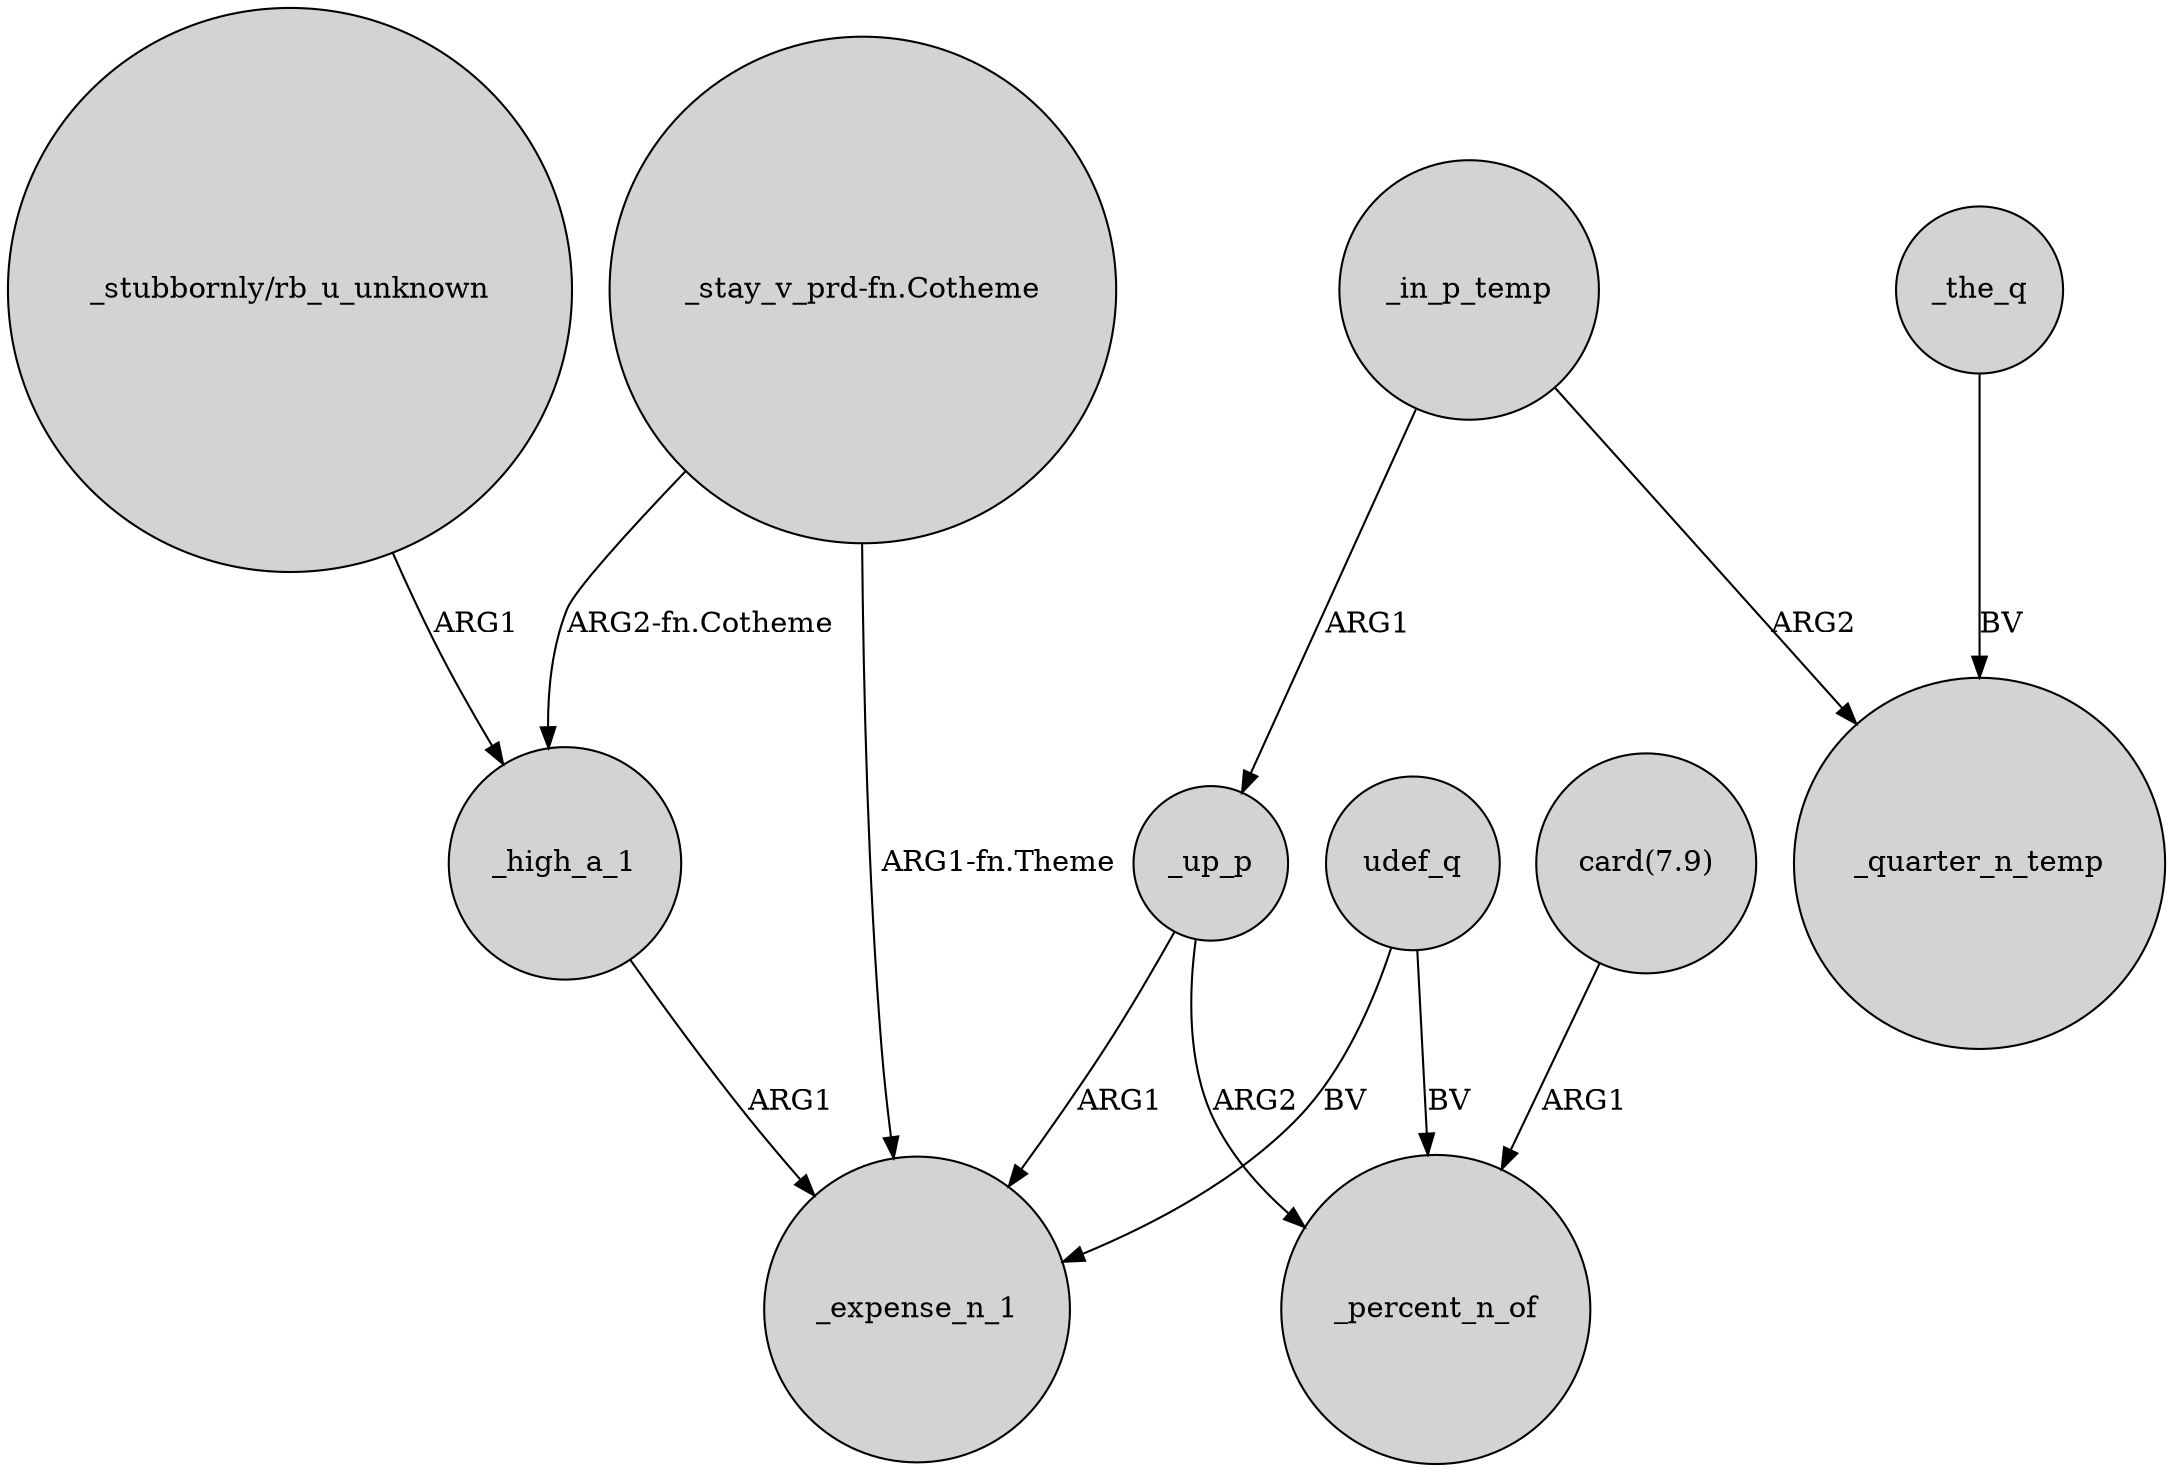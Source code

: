 digraph {
	node [shape=circle style=filled]
	_up_p -> _percent_n_of [label=ARG2]
	udef_q -> _percent_n_of [label=BV]
	"_stay_v_prd-fn.Cotheme" -> _expense_n_1 [label="ARG1-fn.Theme"]
	_in_p_temp -> _quarter_n_temp [label=ARG2]
	_high_a_1 -> _expense_n_1 [label=ARG1]
	"_stay_v_prd-fn.Cotheme" -> _high_a_1 [label="ARG2-fn.Cotheme"]
	"card(7.9)" -> _percent_n_of [label=ARG1]
	_up_p -> _expense_n_1 [label=ARG1]
	"_stubbornly/rb_u_unknown" -> _high_a_1 [label=ARG1]
	_in_p_temp -> _up_p [label=ARG1]
	udef_q -> _expense_n_1 [label=BV]
	_the_q -> _quarter_n_temp [label=BV]
}

